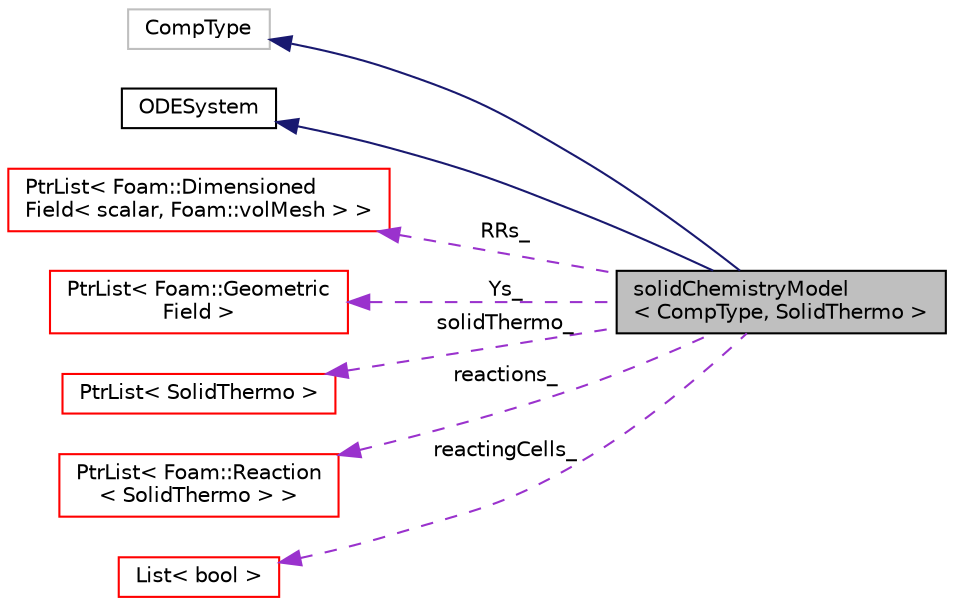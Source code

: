 digraph "solidChemistryModel&lt; CompType, SolidThermo &gt;"
{
  bgcolor="transparent";
  edge [fontname="Helvetica",fontsize="10",labelfontname="Helvetica",labelfontsize="10"];
  node [fontname="Helvetica",fontsize="10",shape=record];
  rankdir="LR";
  Node1 [label="solidChemistryModel\l\< CompType, SolidThermo \>",height=0.2,width=0.4,color="black", fillcolor="grey75", style="filled", fontcolor="black"];
  Node2 -> Node1 [dir="back",color="midnightblue",fontsize="10",style="solid",fontname="Helvetica"];
  Node2 [label="CompType",height=0.2,width=0.4,color="grey75"];
  Node3 -> Node1 [dir="back",color="midnightblue",fontsize="10",style="solid",fontname="Helvetica"];
  Node3 [label="ODESystem",height=0.2,width=0.4,color="black",URL="$a01696.html",tooltip="Abstract base class for the systems of ordinary differential equations. "];
  Node4 -> Node1 [dir="back",color="darkorchid3",fontsize="10",style="dashed",label=" RRs_" ,fontname="Helvetica"];
  Node4 [label="PtrList\< Foam::Dimensioned\lField\< scalar, Foam::volMesh \> \>",height=0.2,width=0.4,color="red",URL="$a02033.html"];
  Node5 -> Node1 [dir="back",color="darkorchid3",fontsize="10",style="dashed",label=" Ys_" ,fontname="Helvetica"];
  Node5 [label="PtrList\< Foam::Geometric\lField \>",height=0.2,width=0.4,color="red",URL="$a02033.html"];
  Node6 -> Node1 [dir="back",color="darkorchid3",fontsize="10",style="dashed",label=" solidThermo_" ,fontname="Helvetica"];
  Node6 [label="PtrList\< SolidThermo \>",height=0.2,width=0.4,color="red",URL="$a02033.html"];
  Node7 -> Node1 [dir="back",color="darkorchid3",fontsize="10",style="dashed",label=" reactions_" ,fontname="Helvetica"];
  Node7 [label="PtrList\< Foam::Reaction\l\< SolidThermo \> \>",height=0.2,width=0.4,color="red",URL="$a02033.html"];
  Node8 -> Node1 [dir="back",color="darkorchid3",fontsize="10",style="dashed",label=" reactingCells_" ,fontname="Helvetica"];
  Node8 [label="List\< bool \>",height=0.2,width=0.4,color="red",URL="$a01364.html"];
}
